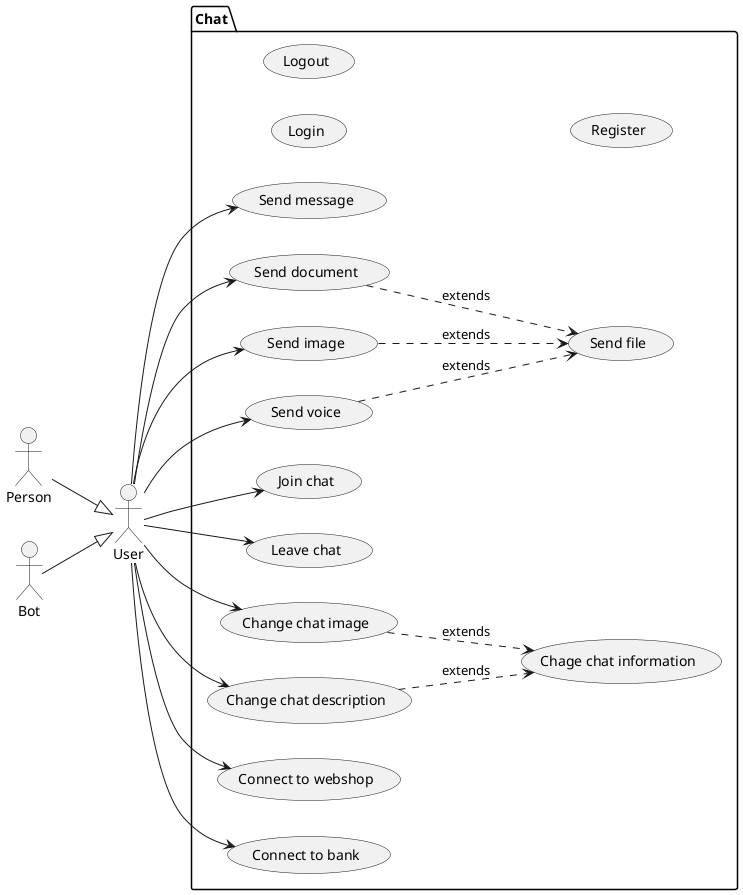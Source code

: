 @startuml chat
left to right direction

' actors
actor "User" as u
actor "Person" as p
actor "Bot" as b

' actor hierarchy
p -down-|> u
b -down-|> u

' use cases
package "Chat" {
  usecase "Login" as oUC1
  usecase "Logout" as oUC2
  usecase "Register" as oUC3
  ' Messaging use cases
  usecase "Send message" as mUC1
  usecase "Send file" as mUC2
  usecase "Send document" as mUC3
  usecase "Send image" as mUC4
  usecase "Send voice" as mUC5
  mUC3 ..> mUC2 : extends
  mUC4 ..> mUC2 : extends
  mUC5 ..> mUC2 : extends
  ' Chating use cases
  usecase "Join chat" as cUC1
  usecase "Leave chat" as cUC2
  usecase "Change chat image" as cUC3
  usecase "Change chat description" as cUC4
  usecase "Chage chat information" as ceUC1
  cUC3 ..> ceUC1 : extends
  cUC4 ..> ceUC1 : extends
  ' Connecting to partners use cases
  usecase "Connect to webshop" as pUC1
  usecase "Connect to bank" as pUC2
}

'  link actor User with use cases
u --> mUC1
u --> mUC3
u --> mUC4
u --> mUC5
u --> cUC1
u --> cUC2
u --> cUC3
u --> cUC4
u --> pUC1
u --> pUC2
@enduml
